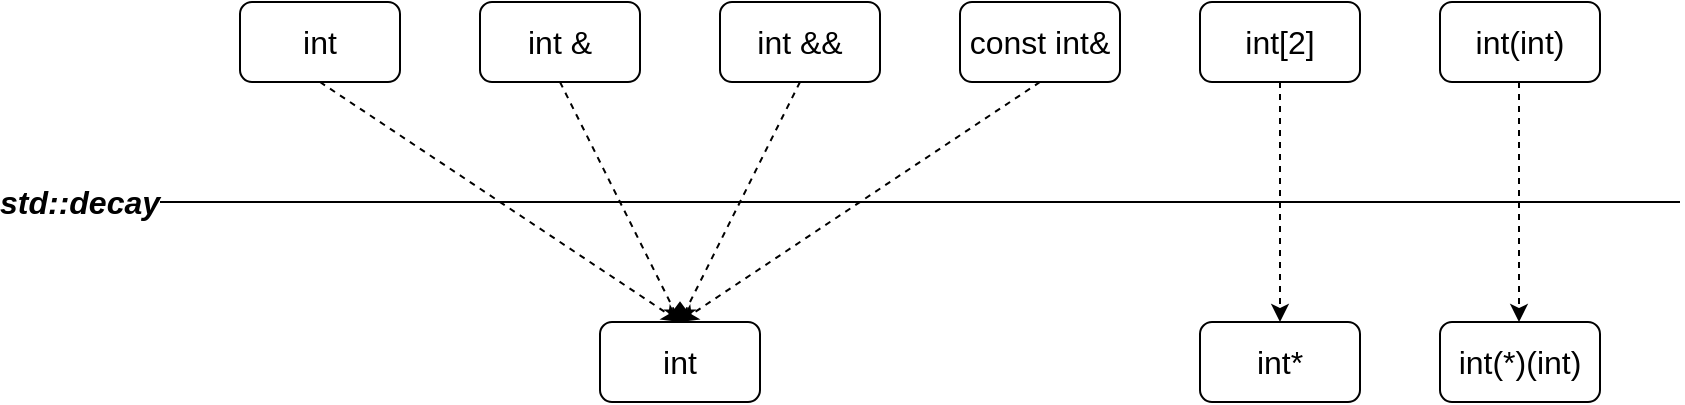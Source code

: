 <mxfile version="15.3.8" type="github">
  <diagram id="6gMBZ6-267zI2nWI03xb" name="Page-1">
    <mxGraphModel dx="2177" dy="773" grid="1" gridSize="10" guides="1" tooltips="1" connect="1" arrows="1" fold="1" page="1" pageScale="1" pageWidth="827" pageHeight="1169" math="0" shadow="0">
      <root>
        <mxCell id="0" />
        <mxCell id="1" parent="0" />
        <mxCell id="cVPBN8hlAQ5rNI3HywRu-2" value="&lt;font style=&quot;font-size: 16px&quot;&gt;int&lt;/font&gt;" style="rounded=1;whiteSpace=wrap;html=1;" vertex="1" parent="1">
          <mxGeometry x="80" y="120" width="80" height="40" as="geometry" />
        </mxCell>
        <mxCell id="cVPBN8hlAQ5rNI3HywRu-3" value="&lt;font style=&quot;font-size: 16px&quot;&gt;int &amp;amp;&lt;/font&gt;" style="rounded=1;whiteSpace=wrap;html=1;" vertex="1" parent="1">
          <mxGeometry x="200" y="120" width="80" height="40" as="geometry" />
        </mxCell>
        <mxCell id="cVPBN8hlAQ5rNI3HywRu-4" value="&lt;font style=&quot;font-size: 16px&quot;&gt;int &amp;amp;&amp;amp;&lt;/font&gt;" style="rounded=1;whiteSpace=wrap;html=1;" vertex="1" parent="1">
          <mxGeometry x="320" y="120" width="80" height="40" as="geometry" />
        </mxCell>
        <mxCell id="cVPBN8hlAQ5rNI3HywRu-5" value="&lt;font style=&quot;font-size: 16px&quot;&gt;const int&amp;amp;&lt;/font&gt;" style="rounded=1;whiteSpace=wrap;html=1;" vertex="1" parent="1">
          <mxGeometry x="440" y="120" width="80" height="40" as="geometry" />
        </mxCell>
        <mxCell id="cVPBN8hlAQ5rNI3HywRu-6" value="&lt;font style=&quot;font-size: 16px&quot;&gt;int[2]&lt;/font&gt;" style="rounded=1;whiteSpace=wrap;html=1;" vertex="1" parent="1">
          <mxGeometry x="560" y="120" width="80" height="40" as="geometry" />
        </mxCell>
        <mxCell id="cVPBN8hlAQ5rNI3HywRu-7" value="&lt;font style=&quot;font-size: 16px&quot;&gt;int(int)&lt;/font&gt;" style="rounded=1;whiteSpace=wrap;html=1;" vertex="1" parent="1">
          <mxGeometry x="680" y="120" width="80" height="40" as="geometry" />
        </mxCell>
        <mxCell id="cVPBN8hlAQ5rNI3HywRu-8" value="&lt;font style=&quot;font-size: 16px&quot;&gt;int&lt;/font&gt;" style="rounded=1;whiteSpace=wrap;html=1;" vertex="1" parent="1">
          <mxGeometry x="260" y="280" width="80" height="40" as="geometry" />
        </mxCell>
        <mxCell id="cVPBN8hlAQ5rNI3HywRu-9" value="&lt;font style=&quot;font-size: 16px&quot;&gt;int*&lt;/font&gt;" style="rounded=1;whiteSpace=wrap;html=1;" vertex="1" parent="1">
          <mxGeometry x="560" y="280" width="80" height="40" as="geometry" />
        </mxCell>
        <mxCell id="cVPBN8hlAQ5rNI3HywRu-10" value="&lt;font style=&quot;font-size: 16px&quot;&gt;int(*)(int)&lt;/font&gt;" style="rounded=1;whiteSpace=wrap;html=1;" vertex="1" parent="1">
          <mxGeometry x="680" y="280" width="80" height="40" as="geometry" />
        </mxCell>
        <mxCell id="cVPBN8hlAQ5rNI3HywRu-12" value="" style="endArrow=classic;html=1;exitX=0.5;exitY=1;exitDx=0;exitDy=0;entryX=0.5;entryY=0;entryDx=0;entryDy=0;dashed=1;" edge="1" parent="1" source="cVPBN8hlAQ5rNI3HywRu-2" target="cVPBN8hlAQ5rNI3HywRu-8">
          <mxGeometry width="50" height="50" relative="1" as="geometry">
            <mxPoint x="90" y="310" as="sourcePoint" />
            <mxPoint x="140" y="260" as="targetPoint" />
          </mxGeometry>
        </mxCell>
        <mxCell id="cVPBN8hlAQ5rNI3HywRu-13" value="" style="endArrow=classic;html=1;exitX=0.5;exitY=1;exitDx=0;exitDy=0;entryX=0.5;entryY=0;entryDx=0;entryDy=0;dashed=1;" edge="1" parent="1" source="cVPBN8hlAQ5rNI3HywRu-3" target="cVPBN8hlAQ5rNI3HywRu-8">
          <mxGeometry width="50" height="50" relative="1" as="geometry">
            <mxPoint x="180" y="440" as="sourcePoint" />
            <mxPoint x="230" y="390" as="targetPoint" />
          </mxGeometry>
        </mxCell>
        <mxCell id="cVPBN8hlAQ5rNI3HywRu-14" value="" style="endArrow=classic;html=1;exitX=0.5;exitY=1;exitDx=0;exitDy=0;entryX=0.5;entryY=0;entryDx=0;entryDy=0;dashed=1;" edge="1" parent="1" source="cVPBN8hlAQ5rNI3HywRu-4" target="cVPBN8hlAQ5rNI3HywRu-8">
          <mxGeometry width="50" height="50" relative="1" as="geometry">
            <mxPoint x="300" y="480" as="sourcePoint" />
            <mxPoint x="350" y="430" as="targetPoint" />
          </mxGeometry>
        </mxCell>
        <mxCell id="cVPBN8hlAQ5rNI3HywRu-15" value="" style="endArrow=classic;html=1;exitX=0.5;exitY=1;exitDx=0;exitDy=0;entryX=0.5;entryY=0;entryDx=0;entryDy=0;dashed=1;" edge="1" parent="1" source="cVPBN8hlAQ5rNI3HywRu-5" target="cVPBN8hlAQ5rNI3HywRu-8">
          <mxGeometry width="50" height="50" relative="1" as="geometry">
            <mxPoint x="250" y="500" as="sourcePoint" />
            <mxPoint x="320" y="280" as="targetPoint" />
          </mxGeometry>
        </mxCell>
        <mxCell id="cVPBN8hlAQ5rNI3HywRu-16" value="" style="endArrow=classic;html=1;dashed=1;exitX=0.5;exitY=1;exitDx=0;exitDy=0;" edge="1" parent="1" source="cVPBN8hlAQ5rNI3HywRu-6">
          <mxGeometry width="50" height="50" relative="1" as="geometry">
            <mxPoint x="440" y="490" as="sourcePoint" />
            <mxPoint x="600" y="280" as="targetPoint" />
          </mxGeometry>
        </mxCell>
        <mxCell id="cVPBN8hlAQ5rNI3HywRu-17" value="" style="endArrow=classic;html=1;dashed=1;exitX=0.5;exitY=1;exitDx=0;exitDy=0;" edge="1" parent="1">
          <mxGeometry width="50" height="50" relative="1" as="geometry">
            <mxPoint x="719.5" y="160" as="sourcePoint" />
            <mxPoint x="719.5" y="280" as="targetPoint" />
          </mxGeometry>
        </mxCell>
        <mxCell id="cVPBN8hlAQ5rNI3HywRu-18" value="" style="endArrow=none;html=1;" edge="1" parent="1">
          <mxGeometry width="50" height="50" relative="1" as="geometry">
            <mxPoint x="40" y="220" as="sourcePoint" />
            <mxPoint x="800" y="220" as="targetPoint" />
          </mxGeometry>
        </mxCell>
        <mxCell id="cVPBN8hlAQ5rNI3HywRu-19" value="&lt;font style=&quot;font-size: 16px&quot;&gt;&lt;b&gt;&lt;i&gt;std::decay&lt;/i&gt;&lt;/b&gt;&lt;/font&gt;" style="text;html=1;strokeColor=none;fillColor=none;align=center;verticalAlign=middle;whiteSpace=wrap;rounded=0;" vertex="1" parent="1">
          <mxGeometry x="-40" y="200" width="80" height="40" as="geometry" />
        </mxCell>
      </root>
    </mxGraphModel>
  </diagram>
</mxfile>
